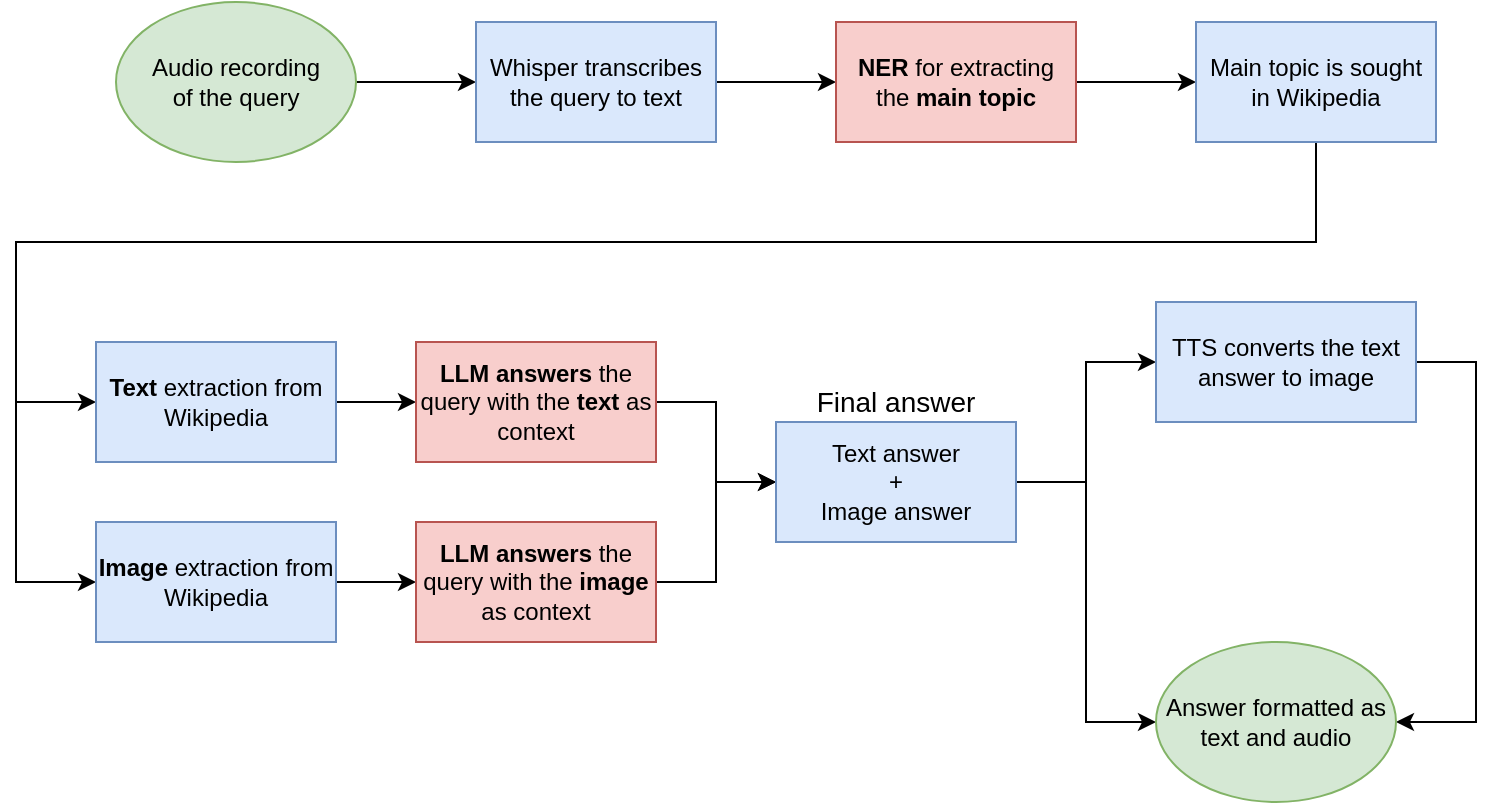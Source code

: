 <mxfile version="24.6.4" type="device">
  <diagram name="Page-1" id="8rLU2vYCWD3qIPnNyLYt">
    <mxGraphModel dx="1050" dy="581" grid="1" gridSize="10" guides="1" tooltips="1" connect="1" arrows="1" fold="1" page="1" pageScale="1" pageWidth="850" pageHeight="1100" math="0" shadow="0">
      <root>
        <mxCell id="0" />
        <mxCell id="1" parent="0" />
        <mxCell id="t3n_oALA9UTZZNPGSJct-4" style="edgeStyle=orthogonalEdgeStyle;rounded=0;orthogonalLoop=1;jettySize=auto;html=1;entryX=0;entryY=0.5;entryDx=0;entryDy=0;" edge="1" parent="1" source="t3n_oALA9UTZZNPGSJct-2" target="t3n_oALA9UTZZNPGSJct-3">
          <mxGeometry relative="1" as="geometry" />
        </mxCell>
        <mxCell id="t3n_oALA9UTZZNPGSJct-2" value="Audio recording&lt;div&gt;of the query&lt;/div&gt;" style="ellipse;whiteSpace=wrap;html=1;fillColor=#d5e8d4;strokeColor=#82b366;" vertex="1" parent="1">
          <mxGeometry x="110" y="260" width="120" height="80" as="geometry" />
        </mxCell>
        <mxCell id="t3n_oALA9UTZZNPGSJct-6" style="edgeStyle=orthogonalEdgeStyle;rounded=0;orthogonalLoop=1;jettySize=auto;html=1;entryX=0;entryY=0.5;entryDx=0;entryDy=0;" edge="1" parent="1" source="t3n_oALA9UTZZNPGSJct-3" target="t3n_oALA9UTZZNPGSJct-5">
          <mxGeometry relative="1" as="geometry" />
        </mxCell>
        <mxCell id="t3n_oALA9UTZZNPGSJct-3" value="Whisper transcribes the query to text" style="rounded=0;whiteSpace=wrap;html=1;fillColor=#dae8fc;strokeColor=#6c8ebf;" vertex="1" parent="1">
          <mxGeometry x="290" y="270" width="120" height="60" as="geometry" />
        </mxCell>
        <mxCell id="t3n_oALA9UTZZNPGSJct-8" style="edgeStyle=orthogonalEdgeStyle;rounded=0;orthogonalLoop=1;jettySize=auto;html=1;entryX=0;entryY=0.5;entryDx=0;entryDy=0;" edge="1" parent="1" source="t3n_oALA9UTZZNPGSJct-5" target="t3n_oALA9UTZZNPGSJct-7">
          <mxGeometry relative="1" as="geometry" />
        </mxCell>
        <mxCell id="t3n_oALA9UTZZNPGSJct-5" value="&lt;b&gt;NER &lt;/b&gt;for extracting the &lt;b&gt;main topic&lt;/b&gt;" style="rounded=0;whiteSpace=wrap;html=1;fillColor=#f8cecc;strokeColor=#b85450;" vertex="1" parent="1">
          <mxGeometry x="470" y="270" width="120" height="60" as="geometry" />
        </mxCell>
        <mxCell id="t3n_oALA9UTZZNPGSJct-10" style="edgeStyle=orthogonalEdgeStyle;rounded=0;orthogonalLoop=1;jettySize=auto;html=1;entryX=0;entryY=0.5;entryDx=0;entryDy=0;" edge="1" parent="1" source="t3n_oALA9UTZZNPGSJct-7" target="t3n_oALA9UTZZNPGSJct-9">
          <mxGeometry relative="1" as="geometry">
            <Array as="points">
              <mxPoint x="710" y="380" />
              <mxPoint x="60" y="380" />
              <mxPoint x="60" y="460" />
            </Array>
          </mxGeometry>
        </mxCell>
        <mxCell id="t3n_oALA9UTZZNPGSJct-12" style="edgeStyle=orthogonalEdgeStyle;rounded=0;orthogonalLoop=1;jettySize=auto;html=1;entryX=0;entryY=0.5;entryDx=0;entryDy=0;" edge="1" parent="1" source="t3n_oALA9UTZZNPGSJct-7" target="t3n_oALA9UTZZNPGSJct-11">
          <mxGeometry relative="1" as="geometry">
            <Array as="points">
              <mxPoint x="710" y="380" />
              <mxPoint x="60" y="380" />
              <mxPoint x="60" y="550" />
            </Array>
          </mxGeometry>
        </mxCell>
        <mxCell id="t3n_oALA9UTZZNPGSJct-7" value="Main topic is sought in Wikipedia" style="rounded=0;whiteSpace=wrap;html=1;fillColor=#dae8fc;strokeColor=#6c8ebf;" vertex="1" parent="1">
          <mxGeometry x="650" y="270" width="120" height="60" as="geometry" />
        </mxCell>
        <mxCell id="t3n_oALA9UTZZNPGSJct-15" style="edgeStyle=orthogonalEdgeStyle;rounded=0;orthogonalLoop=1;jettySize=auto;html=1;entryX=0;entryY=0.5;entryDx=0;entryDy=0;" edge="1" parent="1" source="t3n_oALA9UTZZNPGSJct-9" target="t3n_oALA9UTZZNPGSJct-13">
          <mxGeometry relative="1" as="geometry" />
        </mxCell>
        <mxCell id="t3n_oALA9UTZZNPGSJct-9" value="&lt;b&gt;Text &lt;/b&gt;extraction from Wikipedia" style="rounded=0;whiteSpace=wrap;html=1;fillColor=#dae8fc;strokeColor=#6c8ebf;" vertex="1" parent="1">
          <mxGeometry x="100" y="430" width="120" height="60" as="geometry" />
        </mxCell>
        <mxCell id="t3n_oALA9UTZZNPGSJct-16" style="edgeStyle=orthogonalEdgeStyle;rounded=0;orthogonalLoop=1;jettySize=auto;html=1;entryX=0;entryY=0.5;entryDx=0;entryDy=0;" edge="1" parent="1" source="t3n_oALA9UTZZNPGSJct-11" target="t3n_oALA9UTZZNPGSJct-14">
          <mxGeometry relative="1" as="geometry" />
        </mxCell>
        <mxCell id="t3n_oALA9UTZZNPGSJct-11" value="&lt;b&gt;Image &lt;/b&gt;extraction from Wikipedia" style="rounded=0;whiteSpace=wrap;html=1;fillColor=#dae8fc;strokeColor=#6c8ebf;" vertex="1" parent="1">
          <mxGeometry x="100" y="520" width="120" height="60" as="geometry" />
        </mxCell>
        <mxCell id="t3n_oALA9UTZZNPGSJct-17" style="edgeStyle=orthogonalEdgeStyle;rounded=0;orthogonalLoop=1;jettySize=auto;html=1;entryX=0;entryY=0.5;entryDx=0;entryDy=0;" edge="1" parent="1" source="t3n_oALA9UTZZNPGSJct-13" target="t3n_oALA9UTZZNPGSJct-19">
          <mxGeometry relative="1" as="geometry">
            <mxPoint x="420" y="500" as="targetPoint" />
          </mxGeometry>
        </mxCell>
        <mxCell id="t3n_oALA9UTZZNPGSJct-13" value="&lt;b&gt;LLM answers&lt;/b&gt; the query with the &lt;b&gt;text &lt;/b&gt;as context" style="rounded=0;whiteSpace=wrap;html=1;fillColor=#f8cecc;strokeColor=#b85450;" vertex="1" parent="1">
          <mxGeometry x="260" y="430" width="120" height="60" as="geometry" />
        </mxCell>
        <mxCell id="t3n_oALA9UTZZNPGSJct-20" style="edgeStyle=orthogonalEdgeStyle;rounded=0;orthogonalLoop=1;jettySize=auto;html=1;entryX=0;entryY=0.5;entryDx=0;entryDy=0;" edge="1" parent="1" source="t3n_oALA9UTZZNPGSJct-14" target="t3n_oALA9UTZZNPGSJct-19">
          <mxGeometry relative="1" as="geometry" />
        </mxCell>
        <mxCell id="t3n_oALA9UTZZNPGSJct-14" value="&lt;b&gt;LLM answers&lt;/b&gt; the query with the &lt;b&gt;image &lt;/b&gt;as context" style="rounded=0;whiteSpace=wrap;html=1;fillColor=#f8cecc;strokeColor=#b85450;" vertex="1" parent="1">
          <mxGeometry x="260" y="520" width="120" height="60" as="geometry" />
        </mxCell>
        <mxCell id="t3n_oALA9UTZZNPGSJct-23" style="edgeStyle=orthogonalEdgeStyle;rounded=0;orthogonalLoop=1;jettySize=auto;html=1;entryX=0;entryY=0.5;entryDx=0;entryDy=0;" edge="1" parent="1" source="t3n_oALA9UTZZNPGSJct-19" target="t3n_oALA9UTZZNPGSJct-21">
          <mxGeometry relative="1" as="geometry" />
        </mxCell>
        <mxCell id="t3n_oALA9UTZZNPGSJct-24" style="edgeStyle=orthogonalEdgeStyle;rounded=0;orthogonalLoop=1;jettySize=auto;html=1;entryX=0;entryY=0.5;entryDx=0;entryDy=0;" edge="1" parent="1" source="t3n_oALA9UTZZNPGSJct-19" target="t3n_oALA9UTZZNPGSJct-25">
          <mxGeometry relative="1" as="geometry">
            <mxPoint x="500" y="590" as="targetPoint" />
          </mxGeometry>
        </mxCell>
        <mxCell id="t3n_oALA9UTZZNPGSJct-19" value="&lt;div&gt;&lt;span style=&quot;background-color: initial;&quot;&gt;Text answer&lt;/span&gt;&lt;br&gt;&lt;/div&gt;&lt;div&gt;+&lt;/div&gt;&lt;div&gt;Image answer&lt;/div&gt;" style="rounded=0;whiteSpace=wrap;html=1;fillColor=#dae8fc;strokeColor=#6c8ebf;" vertex="1" parent="1">
          <mxGeometry x="440" y="470" width="120" height="60" as="geometry" />
        </mxCell>
        <mxCell id="t3n_oALA9UTZZNPGSJct-27" style="edgeStyle=orthogonalEdgeStyle;rounded=0;orthogonalLoop=1;jettySize=auto;html=1;entryX=1;entryY=0.5;entryDx=0;entryDy=0;" edge="1" parent="1" source="t3n_oALA9UTZZNPGSJct-21" target="t3n_oALA9UTZZNPGSJct-25">
          <mxGeometry relative="1" as="geometry">
            <Array as="points">
              <mxPoint x="790" y="440" />
              <mxPoint x="790" y="620" />
            </Array>
          </mxGeometry>
        </mxCell>
        <mxCell id="t3n_oALA9UTZZNPGSJct-21" value="TTS converts the text answer to image" style="rounded=0;whiteSpace=wrap;html=1;fillColor=#dae8fc;strokeColor=#6c8ebf;" vertex="1" parent="1">
          <mxGeometry x="630" y="410" width="130" height="60" as="geometry" />
        </mxCell>
        <mxCell id="t3n_oALA9UTZZNPGSJct-22" value="Final answer" style="text;html=1;align=center;verticalAlign=middle;whiteSpace=wrap;rounded=0;fontSize=14;" vertex="1" parent="1">
          <mxGeometry x="455" y="445" width="90" height="30" as="geometry" />
        </mxCell>
        <mxCell id="t3n_oALA9UTZZNPGSJct-25" value="Answer formatted as text and audio" style="ellipse;whiteSpace=wrap;html=1;fillColor=#d5e8d4;strokeColor=#82b366;" vertex="1" parent="1">
          <mxGeometry x="630" y="580" width="120" height="80" as="geometry" />
        </mxCell>
      </root>
    </mxGraphModel>
  </diagram>
</mxfile>
